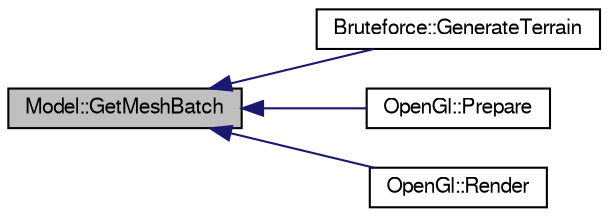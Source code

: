 digraph G
{
  bgcolor="transparent";
  edge [fontname="FreeSans",fontsize=10,labelfontname="FreeSans",labelfontsize=10];
  node [fontname="FreeSans",fontsize=10,shape=record];
  rankdir=LR;
  Node1 [label="Model::GetMeshBatch",height=0.2,width=0.4,color="black", fillcolor="grey75", style="filled" fontcolor="black"];
  Node1 -> Node2 [dir=back,color="midnightblue",fontsize=10,style="solid"];
  Node2 [label="Bruteforce::GenerateTerrain",height=0.2,width=0.4,color="black",URL="$class_bruteforce.html#910463356742edd6703a19b46f4ed359",tooltip="Generates the terrain."];
  Node1 -> Node3 [dir=back,color="midnightblue",fontsize=10,style="solid"];
  Node3 [label="OpenGl::Prepare",height=0.2,width=0.4,color="black",URL="$class_open_gl.html#d8259307bc0b851348b7afaa46965473",tooltip="Prepare."];
  Node1 -> Node4 [dir=back,color="midnightblue",fontsize=10,style="solid"];
  Node4 [label="OpenGl::Render",height=0.2,width=0.4,color="black",URL="$class_open_gl.html#5ee37b305288c0640f6c370bc7fc1192",tooltip="Render."];
}
